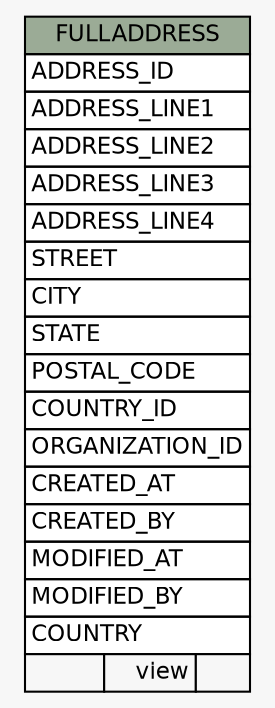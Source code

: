// dot 2.38.0 on Windows 10 10.0
// SchemaSpy rev Unknown
digraph "FULLADDRESS" {
  graph [
    rankdir="RL"
    bgcolor="#f7f7f7"
    nodesep="0.18"
    ranksep="0.46"
    fontname="Helvetica"
    fontsize="11"
  ];
  node [
    fontname="Helvetica"
    fontsize="11"
    shape="plaintext"
  ];
  edge [
    arrowsize="0.8"
  ];
  "FULLADDRESS" [
    label=<
    <TABLE BORDER="0" CELLBORDER="1" CELLSPACING="0" BGCOLOR="#ffffff">
      <TR><TD COLSPAN="3" BGCOLOR="#9bab96" ALIGN="CENTER">FULLADDRESS</TD></TR>
      <TR><TD PORT="ADDRESS_ID" COLSPAN="3" ALIGN="LEFT">ADDRESS_ID</TD></TR>
      <TR><TD PORT="ADDRESS_LINE1" COLSPAN="3" ALIGN="LEFT">ADDRESS_LINE1</TD></TR>
      <TR><TD PORT="ADDRESS_LINE2" COLSPAN="3" ALIGN="LEFT">ADDRESS_LINE2</TD></TR>
      <TR><TD PORT="ADDRESS_LINE3" COLSPAN="3" ALIGN="LEFT">ADDRESS_LINE3</TD></TR>
      <TR><TD PORT="ADDRESS_LINE4" COLSPAN="3" ALIGN="LEFT">ADDRESS_LINE4</TD></TR>
      <TR><TD PORT="STREET" COLSPAN="3" ALIGN="LEFT">STREET</TD></TR>
      <TR><TD PORT="CITY" COLSPAN="3" ALIGN="LEFT">CITY</TD></TR>
      <TR><TD PORT="STATE" COLSPAN="3" ALIGN="LEFT">STATE</TD></TR>
      <TR><TD PORT="POSTAL_CODE" COLSPAN="3" ALIGN="LEFT">POSTAL_CODE</TD></TR>
      <TR><TD PORT="COUNTRY_ID" COLSPAN="3" ALIGN="LEFT">COUNTRY_ID</TD></TR>
      <TR><TD PORT="ORGANIZATION_ID" COLSPAN="3" ALIGN="LEFT">ORGANIZATION_ID</TD></TR>
      <TR><TD PORT="CREATED_AT" COLSPAN="3" ALIGN="LEFT">CREATED_AT</TD></TR>
      <TR><TD PORT="CREATED_BY" COLSPAN="3" ALIGN="LEFT">CREATED_BY</TD></TR>
      <TR><TD PORT="MODIFIED_AT" COLSPAN="3" ALIGN="LEFT">MODIFIED_AT</TD></TR>
      <TR><TD PORT="MODIFIED_BY" COLSPAN="3" ALIGN="LEFT">MODIFIED_BY</TD></TR>
      <TR><TD PORT="COUNTRY" COLSPAN="3" ALIGN="LEFT">COUNTRY</TD></TR>
      <TR><TD ALIGN="LEFT" BGCOLOR="#f7f7f7">  </TD><TD ALIGN="RIGHT" BGCOLOR="#f7f7f7">view</TD><TD ALIGN="RIGHT" BGCOLOR="#f7f7f7">  </TD></TR>
    </TABLE>>
    URL="tables/FULLADDRESS.html"
    tooltip="FULLADDRESS"
  ];
}
